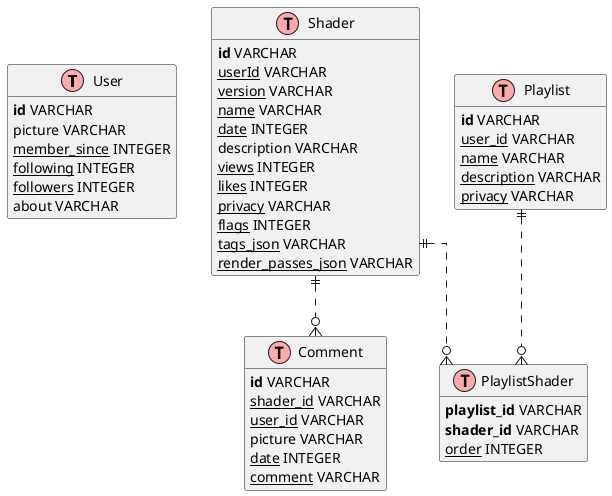 @startuml model

!define Table(name,desc) class name as "desc" << (T,#FFAAAA) >>
!define primary_key(x) <b>x</b>
!define unique(x) <color:green>x</color>
!define not_null(x) <u>x</u>
!define null(x) x

hide methods
skinparam linetype ortho

Table(User, "User") {
    primary_key(id) VARCHAR
    null(picture) VARCHAR
    not_null(member_since) INTEGER
    not_null(following) INTEGER
    not_null(followers) INTEGER
    null(about) VARCHAR
}

Table(Shader, "Shader") {
    primary_key(id) VARCHAR
    not_null(userId) VARCHAR
    not_null(version) VARCHAR
    not_null(name) VARCHAR
    not_null(date) INTEGER
    null(description) VARCHAR
    not_null(views) INTEGER
    not_null(likes) INTEGER
    not_null(privacy) VARCHAR
    not_null(flags) INTEGER
    not_null(tags_json) VARCHAR
    not_null(render_passes_json) VARCHAR
}

Table(Comment, "Comment") {
    primary_key(id) VARCHAR
    not_null(shader_id) VARCHAR
    not_null(user_id) VARCHAR
    null(picture) VARCHAR
    not_null(date) INTEGER
    not_null(comment) VARCHAR
}

Table(Playlist, "Playlist") {
    primary_key(id) VARCHAR
    not_null(user_id) VARCHAR
    not_null(name) VARCHAR
    not_null(description) VARCHAR
    not_null(privacy) VARCHAR
}

Table(PlaylistShader, "PlaylistShader") {
    primary_key(playlist_id) VARCHAR
    primary_key(shader_id) VARCHAR
    not_null(order) INTEGER
}

Shader ||..o{ Comment

Shader ||..o{ PlaylistShader
Playlist ||..o{ PlaylistShader

@enduml